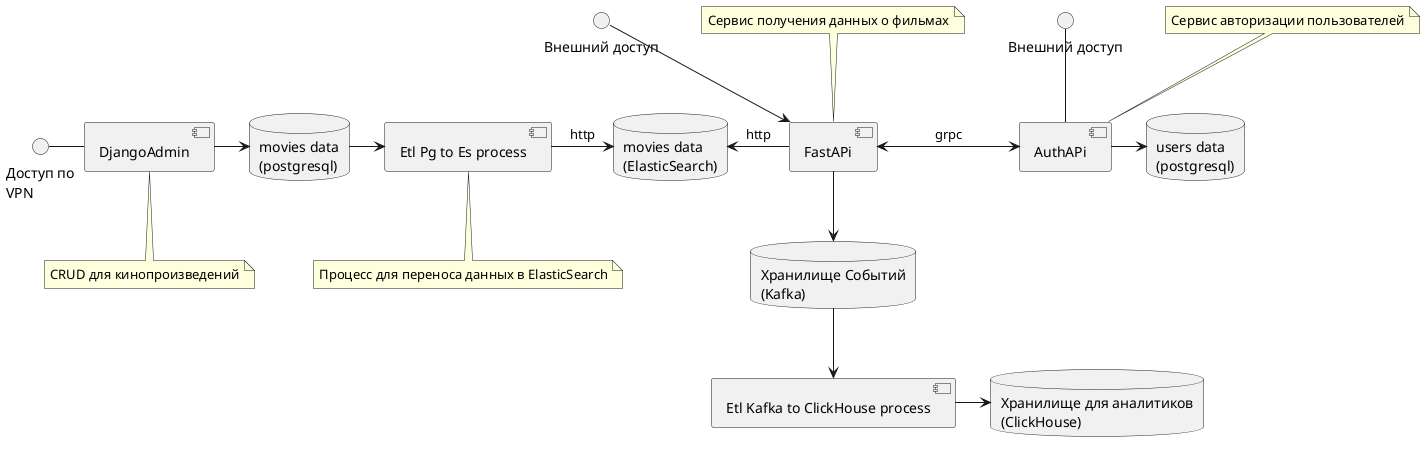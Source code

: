 @startuml
skinparam componentStyle uml2
interface "Внешний доступ" as FastApiInterface
interface "Внешний доступ" as AuthApiInterface
interface "Доступ по\nVPN" as DjangoAdminInterface
component DjangoAdmin
component etl_pg_es [
Etl Pg to Es process
]
component etl_kafka_clickhouse [
Etl Kafka to ClickHouse process
]
component FastAPi
component AuthAPi
database pg_movies_data [
movies data
(postgresql)
]
database es_movies_data [
movies data
(ElasticSearch)
]
database pg_users_data [
users data
(postgresql)
]
database kafka_event_storage [
Хранилище Событий
(Kafka)
]
database clickhouse_analytic_storage [
Хранилище для аналитиков
(ClickHouse)
]

DjangoAdminInterface - DjangoAdmin 
DjangoAdmin -> pg_movies_data 
pg_movies_data -> etl_pg_es
etl_pg_es -right-> es_movies_data: http
es_movies_data <- FastAPi: http
AuthApiInterface -down- AuthAPi 
FastAPi <-> AuthAPi: grpc
FastApiInterface -down-> FastAPi
FastAPi -down-> kafka_event_storage
AuthAPi -> pg_users_data
kafka_event_storage -down-> etl_kafka_clickhouse
etl_kafka_clickhouse -> clickhouse_analytic_storage 
note bottom of etl_pg_es : Процесс для переноса данных в ElasticSearch
note bottom of DjangoAdmin : CRUD для кинопроизведений
note top of FastAPi : Сервис получения данных о фильмах
note top of AuthAPi : Сервис авторизации пользователей
@enduml